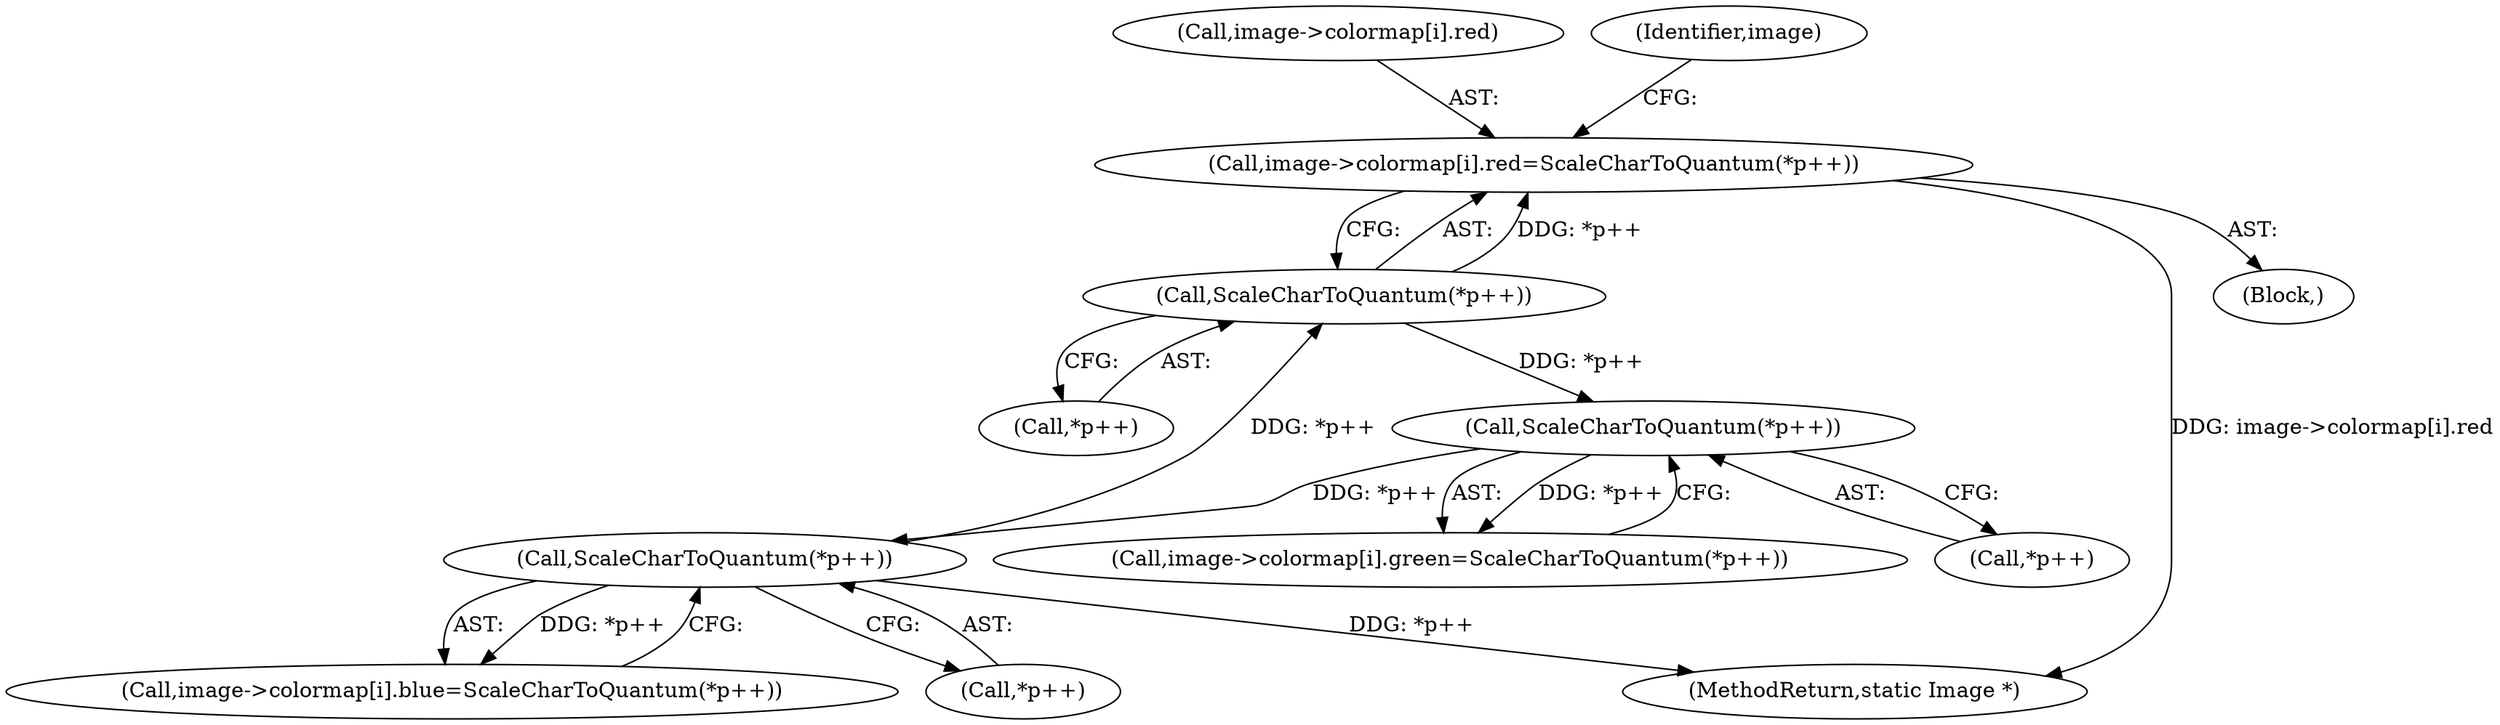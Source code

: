 digraph "0_ImageMagick_f6e9d0d9955e85bdd7540b251cd50d598dacc5e6_32@array" {
"1000340" [label="(Call,image->colormap[i].red=ScaleCharToQuantum(*p++))"];
"1000348" [label="(Call,ScaleCharToQuantum(*p++))"];
"1000372" [label="(Call,ScaleCharToQuantum(*p++))"];
"1000360" [label="(Call,ScaleCharToQuantum(*p++))"];
"1000361" [label="(Call,*p++)"];
"1000372" [label="(Call,ScaleCharToQuantum(*p++))"];
"1000665" [label="(MethodReturn,static Image *)"];
"1000364" [label="(Call,image->colormap[i].blue=ScaleCharToQuantum(*p++))"];
"1000341" [label="(Call,image->colormap[i].red)"];
"1000356" [label="(Identifier,image)"];
"1000349" [label="(Call,*p++)"];
"1000339" [label="(Block,)"];
"1000373" [label="(Call,*p++)"];
"1000352" [label="(Call,image->colormap[i].green=ScaleCharToQuantum(*p++))"];
"1000348" [label="(Call,ScaleCharToQuantum(*p++))"];
"1000340" [label="(Call,image->colormap[i].red=ScaleCharToQuantum(*p++))"];
"1000360" [label="(Call,ScaleCharToQuantum(*p++))"];
"1000340" -> "1000339"  [label="AST: "];
"1000340" -> "1000348"  [label="CFG: "];
"1000341" -> "1000340"  [label="AST: "];
"1000348" -> "1000340"  [label="AST: "];
"1000356" -> "1000340"  [label="CFG: "];
"1000340" -> "1000665"  [label="DDG: image->colormap[i].red"];
"1000348" -> "1000340"  [label="DDG: *p++"];
"1000348" -> "1000349"  [label="CFG: "];
"1000349" -> "1000348"  [label="AST: "];
"1000372" -> "1000348"  [label="DDG: *p++"];
"1000348" -> "1000360"  [label="DDG: *p++"];
"1000372" -> "1000364"  [label="AST: "];
"1000372" -> "1000373"  [label="CFG: "];
"1000373" -> "1000372"  [label="AST: "];
"1000364" -> "1000372"  [label="CFG: "];
"1000372" -> "1000665"  [label="DDG: *p++"];
"1000372" -> "1000364"  [label="DDG: *p++"];
"1000360" -> "1000372"  [label="DDG: *p++"];
"1000360" -> "1000352"  [label="AST: "];
"1000360" -> "1000361"  [label="CFG: "];
"1000361" -> "1000360"  [label="AST: "];
"1000352" -> "1000360"  [label="CFG: "];
"1000360" -> "1000352"  [label="DDG: *p++"];
}

